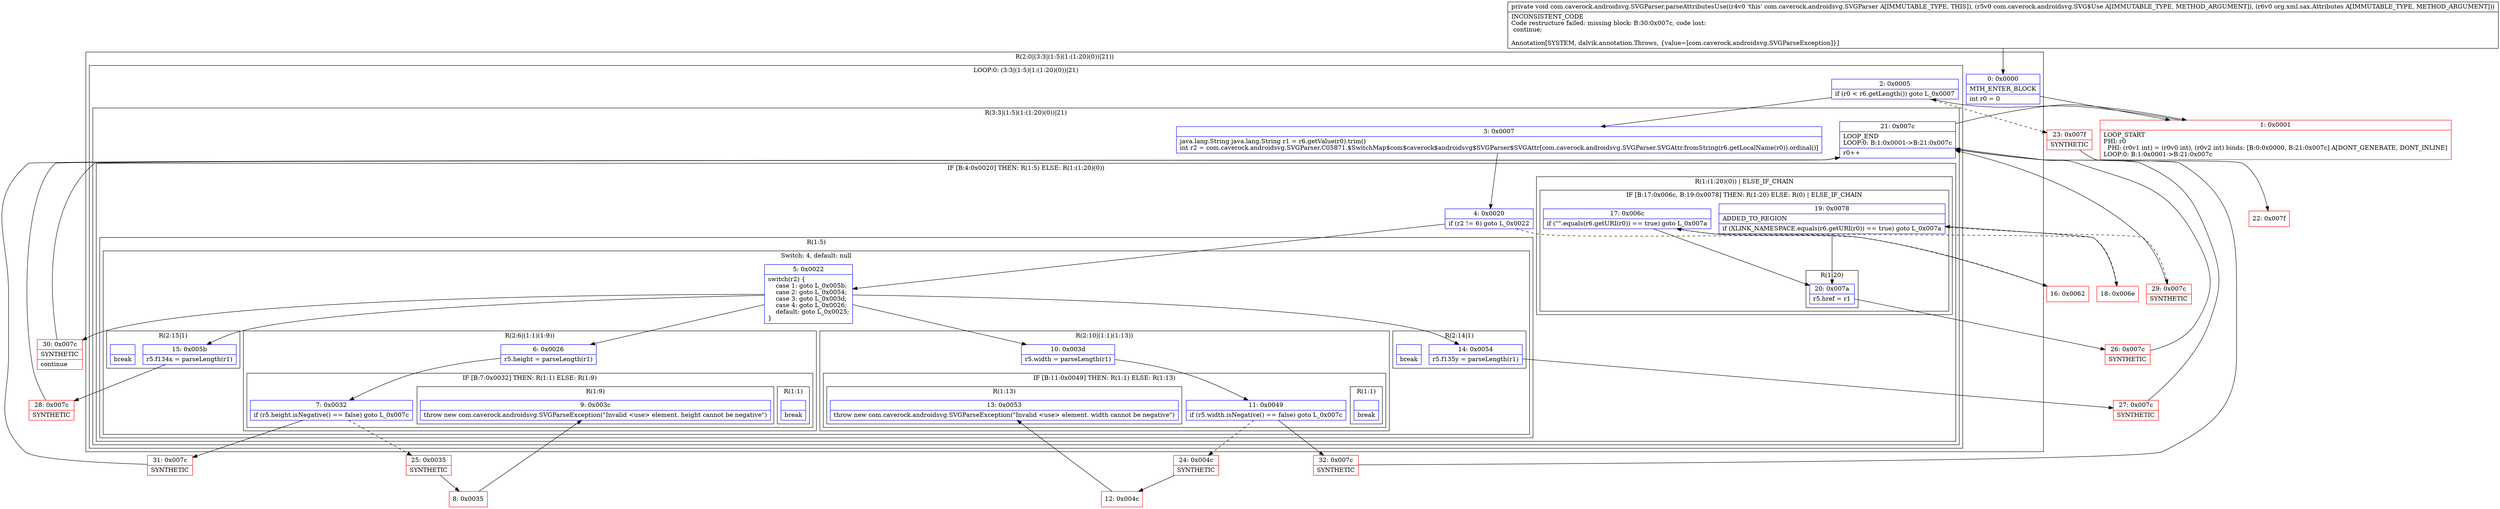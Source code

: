 digraph "CFG forcom.caverock.androidsvg.SVGParser.parseAttributesUse(Lcom\/caverock\/androidsvg\/SVG$Use;Lorg\/xml\/sax\/Attributes;)V" {
subgraph cluster_Region_885313962 {
label = "R(2:0|(3:3|(1:5)(1:(1:20)(0))|21))";
node [shape=record,color=blue];
Node_0 [shape=record,label="{0\:\ 0x0000|MTH_ENTER_BLOCK\l|int r0 = 0\l}"];
subgraph cluster_LoopRegion_506966863 {
label = "LOOP:0: (3:3|(1:5)(1:(1:20)(0))|21)";
node [shape=record,color=blue];
Node_2 [shape=record,label="{2\:\ 0x0005|if (r0 \< r6.getLength()) goto L_0x0007\l}"];
subgraph cluster_Region_1528959995 {
label = "R(3:3|(1:5)(1:(1:20)(0))|21)";
node [shape=record,color=blue];
Node_3 [shape=record,label="{3\:\ 0x0007|java.lang.String java.lang.String r1 = r6.getValue(r0).trim()\lint r2 = com.caverock.androidsvg.SVGParser.C05871.$SwitchMap$com$caverock$androidsvg$SVGParser$SVGAttr[com.caverock.androidsvg.SVGParser.SVGAttr.fromString(r6.getLocalName(r0)).ordinal()]\l}"];
subgraph cluster_IfRegion_1682803854 {
label = "IF [B:4:0x0020] THEN: R(1:5) ELSE: R(1:(1:20)(0))";
node [shape=record,color=blue];
Node_4 [shape=record,label="{4\:\ 0x0020|if (r2 != 6) goto L_0x0022\l}"];
subgraph cluster_Region_544295456 {
label = "R(1:5)";
node [shape=record,color=blue];
subgraph cluster_SwitchRegion_743621671 {
label = "Switch: 4, default: null";
node [shape=record,color=blue];
Node_5 [shape=record,label="{5\:\ 0x0022|switch(r2) \{\l    case 1: goto L_0x005b;\l    case 2: goto L_0x0054;\l    case 3: goto L_0x003d;\l    case 4: goto L_0x0026;\l    default: goto L_0x0025;\l\}\l}"];
subgraph cluster_Region_1886523238 {
label = "R(2:15|1)";
node [shape=record,color=blue];
Node_15 [shape=record,label="{15\:\ 0x005b|r5.f134x = parseLength(r1)\l}"];
Node_InsnContainer_1308937647 [shape=record,label="{|break\l}"];
}
subgraph cluster_Region_1400661996 {
label = "R(2:14|1)";
node [shape=record,color=blue];
Node_14 [shape=record,label="{14\:\ 0x0054|r5.f135y = parseLength(r1)\l}"];
Node_InsnContainer_556461487 [shape=record,label="{|break\l}"];
}
subgraph cluster_Region_411700147 {
label = "R(2:10|(1:1)(1:13))";
node [shape=record,color=blue];
Node_10 [shape=record,label="{10\:\ 0x003d|r5.width = parseLength(r1)\l}"];
subgraph cluster_IfRegion_1619815898 {
label = "IF [B:11:0x0049] THEN: R(1:1) ELSE: R(1:13)";
node [shape=record,color=blue];
Node_11 [shape=record,label="{11\:\ 0x0049|if (r5.width.isNegative() == false) goto L_0x007c\l}"];
subgraph cluster_Region_1250298785 {
label = "R(1:1)";
node [shape=record,color=blue];
Node_InsnContainer_579329771 [shape=record,label="{|break\l}"];
}
subgraph cluster_Region_1412827265 {
label = "R(1:13)";
node [shape=record,color=blue];
Node_13 [shape=record,label="{13\:\ 0x0053|throw new com.caverock.androidsvg.SVGParseException(\"Invalid \<use\> element. width cannot be negative\")\l}"];
}
}
}
subgraph cluster_Region_886563361 {
label = "R(2:6|(1:1)(1:9))";
node [shape=record,color=blue];
Node_6 [shape=record,label="{6\:\ 0x0026|r5.height = parseLength(r1)\l}"];
subgraph cluster_IfRegion_1473727840 {
label = "IF [B:7:0x0032] THEN: R(1:1) ELSE: R(1:9)";
node [shape=record,color=blue];
Node_7 [shape=record,label="{7\:\ 0x0032|if (r5.height.isNegative() == false) goto L_0x007c\l}"];
subgraph cluster_Region_762744632 {
label = "R(1:1)";
node [shape=record,color=blue];
Node_InsnContainer_823815419 [shape=record,label="{|break\l}"];
}
subgraph cluster_Region_1426851929 {
label = "R(1:9)";
node [shape=record,color=blue];
Node_9 [shape=record,label="{9\:\ 0x003c|throw new com.caverock.androidsvg.SVGParseException(\"Invalid \<use\> element. height cannot be negative\")\l}"];
}
}
}
}
}
subgraph cluster_Region_954065877 {
label = "R(1:(1:20)(0)) | ELSE_IF_CHAIN\l";
node [shape=record,color=blue];
subgraph cluster_IfRegion_1646906120 {
label = "IF [B:17:0x006c, B:19:0x0078] THEN: R(1:20) ELSE: R(0) | ELSE_IF_CHAIN\l";
node [shape=record,color=blue];
Node_17 [shape=record,label="{17\:\ 0x006c|if (\"\".equals(r6.getURI(r0)) == true) goto L_0x007a\l}"];
Node_19 [shape=record,label="{19\:\ 0x0078|ADDED_TO_REGION\l|if (XLINK_NAMESPACE.equals(r6.getURI(r0)) == true) goto L_0x007a\l}"];
subgraph cluster_Region_1413399266 {
label = "R(1:20)";
node [shape=record,color=blue];
Node_20 [shape=record,label="{20\:\ 0x007a|r5.href = r1\l}"];
}
subgraph cluster_Region_566998201 {
label = "R(0)";
node [shape=record,color=blue];
}
}
}
}
Node_21 [shape=record,label="{21\:\ 0x007c|LOOP_END\lLOOP:0: B:1:0x0001\-\>B:21:0x007c\l|r0++\l}"];
}
}
}
Node_1 [shape=record,color=red,label="{1\:\ 0x0001|LOOP_START\lPHI: r0 \l  PHI: (r0v1 int) = (r0v0 int), (r0v2 int) binds: [B:0:0x0000, B:21:0x007c] A[DONT_GENERATE, DONT_INLINE]\lLOOP:0: B:1:0x0001\-\>B:21:0x007c\l}"];
Node_8 [shape=record,color=red,label="{8\:\ 0x0035}"];
Node_12 [shape=record,color=red,label="{12\:\ 0x004c}"];
Node_16 [shape=record,color=red,label="{16\:\ 0x0062}"];
Node_18 [shape=record,color=red,label="{18\:\ 0x006e}"];
Node_22 [shape=record,color=red,label="{22\:\ 0x007f}"];
Node_23 [shape=record,color=red,label="{23\:\ 0x007f|SYNTHETIC\l}"];
Node_24 [shape=record,color=red,label="{24\:\ 0x004c|SYNTHETIC\l}"];
Node_25 [shape=record,color=red,label="{25\:\ 0x0035|SYNTHETIC\l}"];
Node_26 [shape=record,color=red,label="{26\:\ 0x007c|SYNTHETIC\l}"];
Node_27 [shape=record,color=red,label="{27\:\ 0x007c|SYNTHETIC\l}"];
Node_28 [shape=record,color=red,label="{28\:\ 0x007c|SYNTHETIC\l}"];
Node_29 [shape=record,color=red,label="{29\:\ 0x007c|SYNTHETIC\l}"];
Node_30 [shape=record,color=red,label="{30\:\ 0x007c|SYNTHETIC\l|continue\l}"];
Node_31 [shape=record,color=red,label="{31\:\ 0x007c|SYNTHETIC\l}"];
Node_32 [shape=record,color=red,label="{32\:\ 0x007c|SYNTHETIC\l}"];
MethodNode[shape=record,label="{private void com.caverock.androidsvg.SVGParser.parseAttributesUse((r4v0 'this' com.caverock.androidsvg.SVGParser A[IMMUTABLE_TYPE, THIS]), (r5v0 com.caverock.androidsvg.SVG$Use A[IMMUTABLE_TYPE, METHOD_ARGUMENT]), (r6v0 org.xml.sax.Attributes A[IMMUTABLE_TYPE, METHOD_ARGUMENT]))  | INCONSISTENT_CODE\lCode restructure failed: missing block: B:30:0x007c, code lost:\l    continue;\l\lAnnotation[SYSTEM, dalvik.annotation.Throws, \{value=[com.caverock.androidsvg.SVGParseException]\}]\l}"];
MethodNode -> Node_0;
Node_0 -> Node_1;
Node_2 -> Node_3;
Node_2 -> Node_23[style=dashed];
Node_3 -> Node_4;
Node_4 -> Node_5;
Node_4 -> Node_16[style=dashed];
Node_5 -> Node_6;
Node_5 -> Node_10;
Node_5 -> Node_14;
Node_5 -> Node_15;
Node_5 -> Node_30;
Node_15 -> Node_28;
Node_14 -> Node_27;
Node_10 -> Node_11;
Node_11 -> Node_24[style=dashed];
Node_11 -> Node_32;
Node_6 -> Node_7;
Node_7 -> Node_25[style=dashed];
Node_7 -> Node_31;
Node_17 -> Node_18[style=dashed];
Node_17 -> Node_20;
Node_19 -> Node_20;
Node_19 -> Node_29[style=dashed];
Node_20 -> Node_26;
Node_21 -> Node_1;
Node_1 -> Node_2;
Node_8 -> Node_9;
Node_12 -> Node_13;
Node_16 -> Node_17;
Node_18 -> Node_19;
Node_23 -> Node_22;
Node_24 -> Node_12;
Node_25 -> Node_8;
Node_26 -> Node_21;
Node_27 -> Node_21;
Node_28 -> Node_21;
Node_29 -> Node_21;
Node_30 -> Node_21;
Node_31 -> Node_21;
Node_32 -> Node_21;
}

